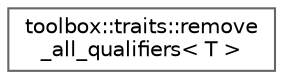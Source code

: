 digraph "Graphical Class Hierarchy"
{
 // LATEX_PDF_SIZE
  bgcolor="transparent";
  edge [fontname=Helvetica,fontsize=10,labelfontname=Helvetica,labelfontsize=10];
  node [fontname=Helvetica,fontsize=10,shape=box,height=0.2,width=0.4];
  rankdir="LR";
  Node0 [id="Node000000",label="toolbox::traits::remove\l_all_qualifiers\< T \>",height=0.2,width=0.4,color="grey40", fillcolor="white", style="filled",URL="$structtoolbox_1_1traits_1_1remove__all__qualifiers.html",tooltip="移除类型的所有限定符/Remove all qualifiers from type"];
}
